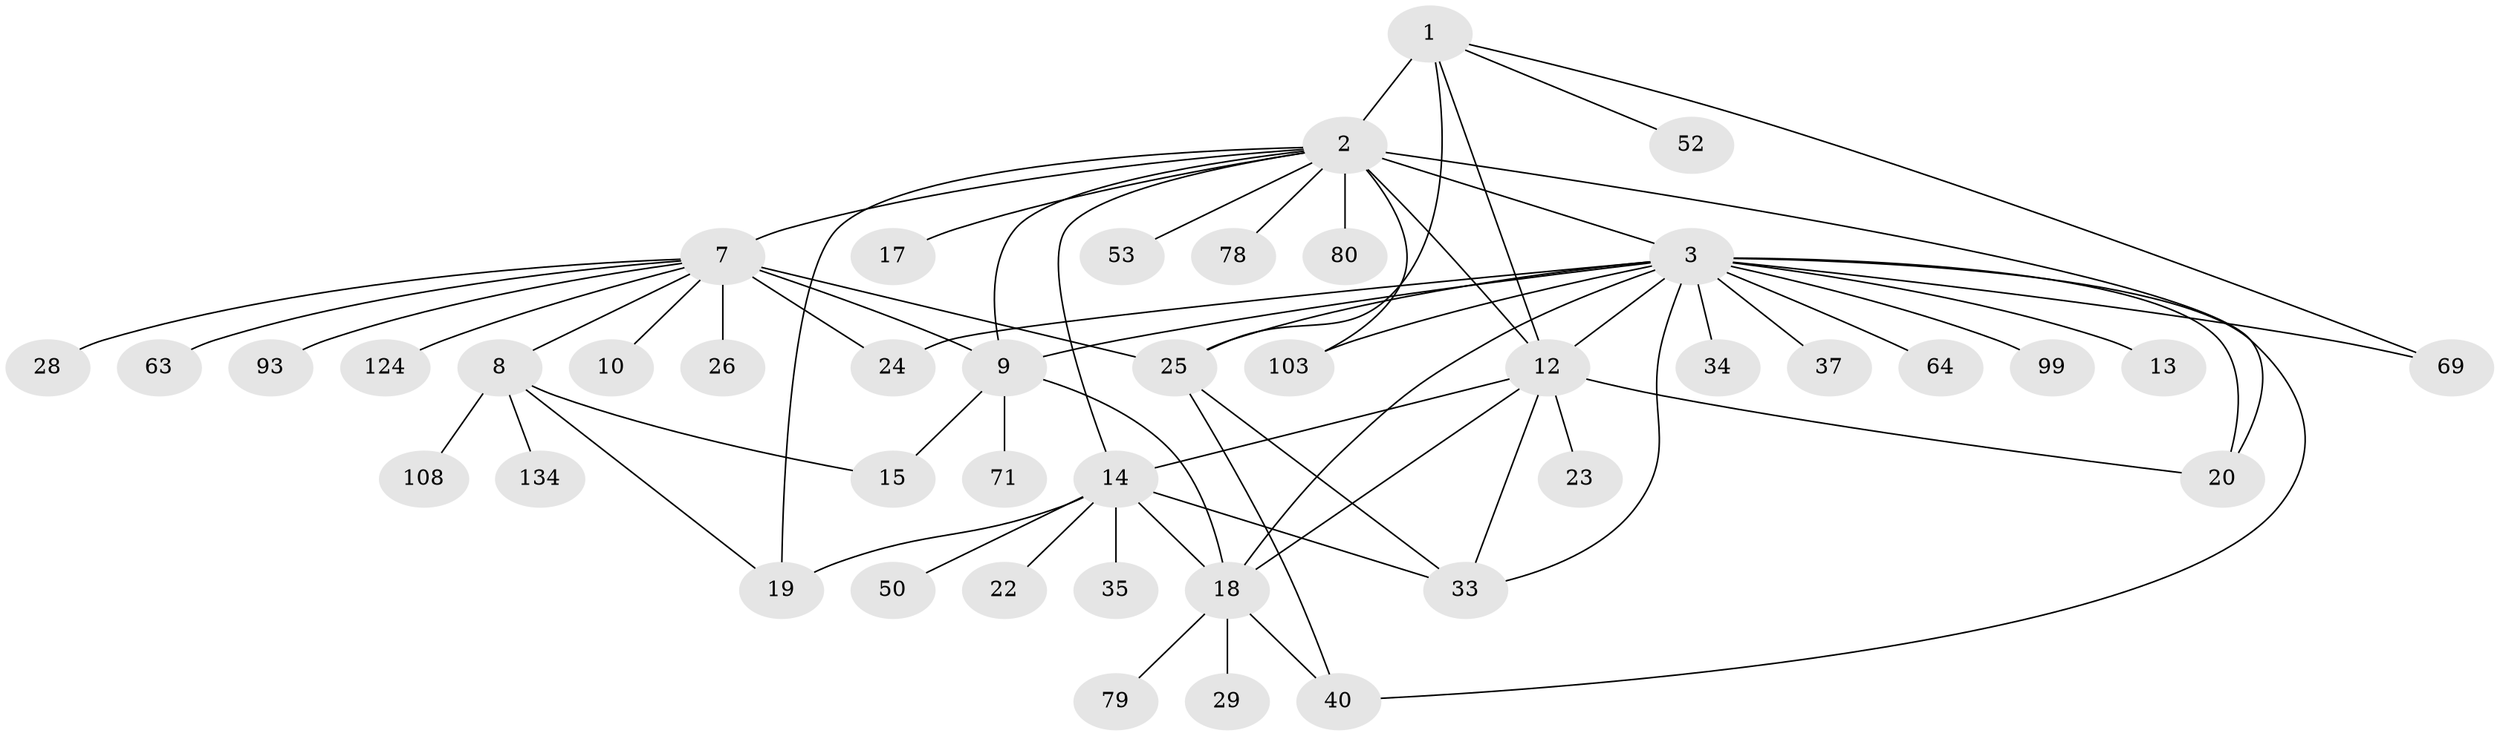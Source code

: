 // original degree distribution, {9: 0.00684931506849315, 11: 0.0136986301369863, 25: 0.00684931506849315, 12: 0.00684931506849315, 2: 0.19863013698630136, 13: 0.00684931506849315, 5: 0.06164383561643835, 7: 0.00684931506849315, 1: 0.5136986301369864, 17: 0.00684931506849315, 3: 0.08904109589041095, 6: 0.02054794520547945, 8: 0.00684931506849315, 4: 0.0547945205479452}
// Generated by graph-tools (version 1.1) at 2025/18/03/04/25 18:18:07]
// undirected, 43 vertices, 65 edges
graph export_dot {
graph [start="1"]
  node [color=gray90,style=filled];
  1 [super="+32+44+133+97+83+6"];
  2 [super="+5+61+110+118+72"];
  3 [super="+4+56+74+31+65+42+114+122+146+141+123+145+132+86+76+46+11+54"];
  7;
  8;
  9 [super="+38+96+84+41+60+16"];
  10;
  12 [super="+67+77+95+104+43+57+48"];
  13;
  14 [super="+21"];
  15 [super="+66"];
  17;
  18 [super="+39+30"];
  19 [super="+126"];
  20 [super="+47"];
  22;
  23;
  24;
  25 [super="+27"];
  26;
  28;
  29;
  33 [super="+75+98"];
  34;
  35;
  37 [super="+112+138"];
  40 [super="+82"];
  50;
  52 [super="+88"];
  53;
  63;
  64 [super="+120"];
  69 [super="+100"];
  71;
  78;
  79;
  80;
  93 [super="+109"];
  99 [super="+119"];
  103 [super="+127"];
  108;
  124;
  134;
  1 -- 2 [weight=3];
  1 -- 12;
  1 -- 52;
  1 -- 69;
  1 -- 25;
  2 -- 3 [weight=2];
  2 -- 12 [weight=3];
  2 -- 20 [weight=2];
  2 -- 103;
  2 -- 7 [weight=2];
  2 -- 78;
  2 -- 14;
  2 -- 80;
  2 -- 17;
  2 -- 53;
  2 -- 19;
  2 -- 9;
  3 -- 13;
  3 -- 18 [weight=2];
  3 -- 34;
  3 -- 12 [weight=3];
  3 -- 64;
  3 -- 99 [weight=2];
  3 -- 37;
  3 -- 69;
  3 -- 103;
  3 -- 40;
  3 -- 9 [weight=3];
  3 -- 20;
  3 -- 24 [weight=2];
  3 -- 33 [weight=2];
  3 -- 25;
  7 -- 8;
  7 -- 9;
  7 -- 10;
  7 -- 24;
  7 -- 25 [weight=2];
  7 -- 26;
  7 -- 28;
  7 -- 63;
  7 -- 93;
  7 -- 124;
  8 -- 15;
  8 -- 19;
  8 -- 108;
  8 -- 134;
  9 -- 71;
  9 -- 18;
  9 -- 15;
  12 -- 23;
  12 -- 33;
  12 -- 14;
  12 -- 20 [weight=2];
  12 -- 18;
  14 -- 33;
  14 -- 35;
  14 -- 50;
  14 -- 22;
  14 -- 18 [weight=2];
  14 -- 19;
  18 -- 29;
  18 -- 79;
  18 -- 40;
  25 -- 33 [weight=2];
  25 -- 40;
}
